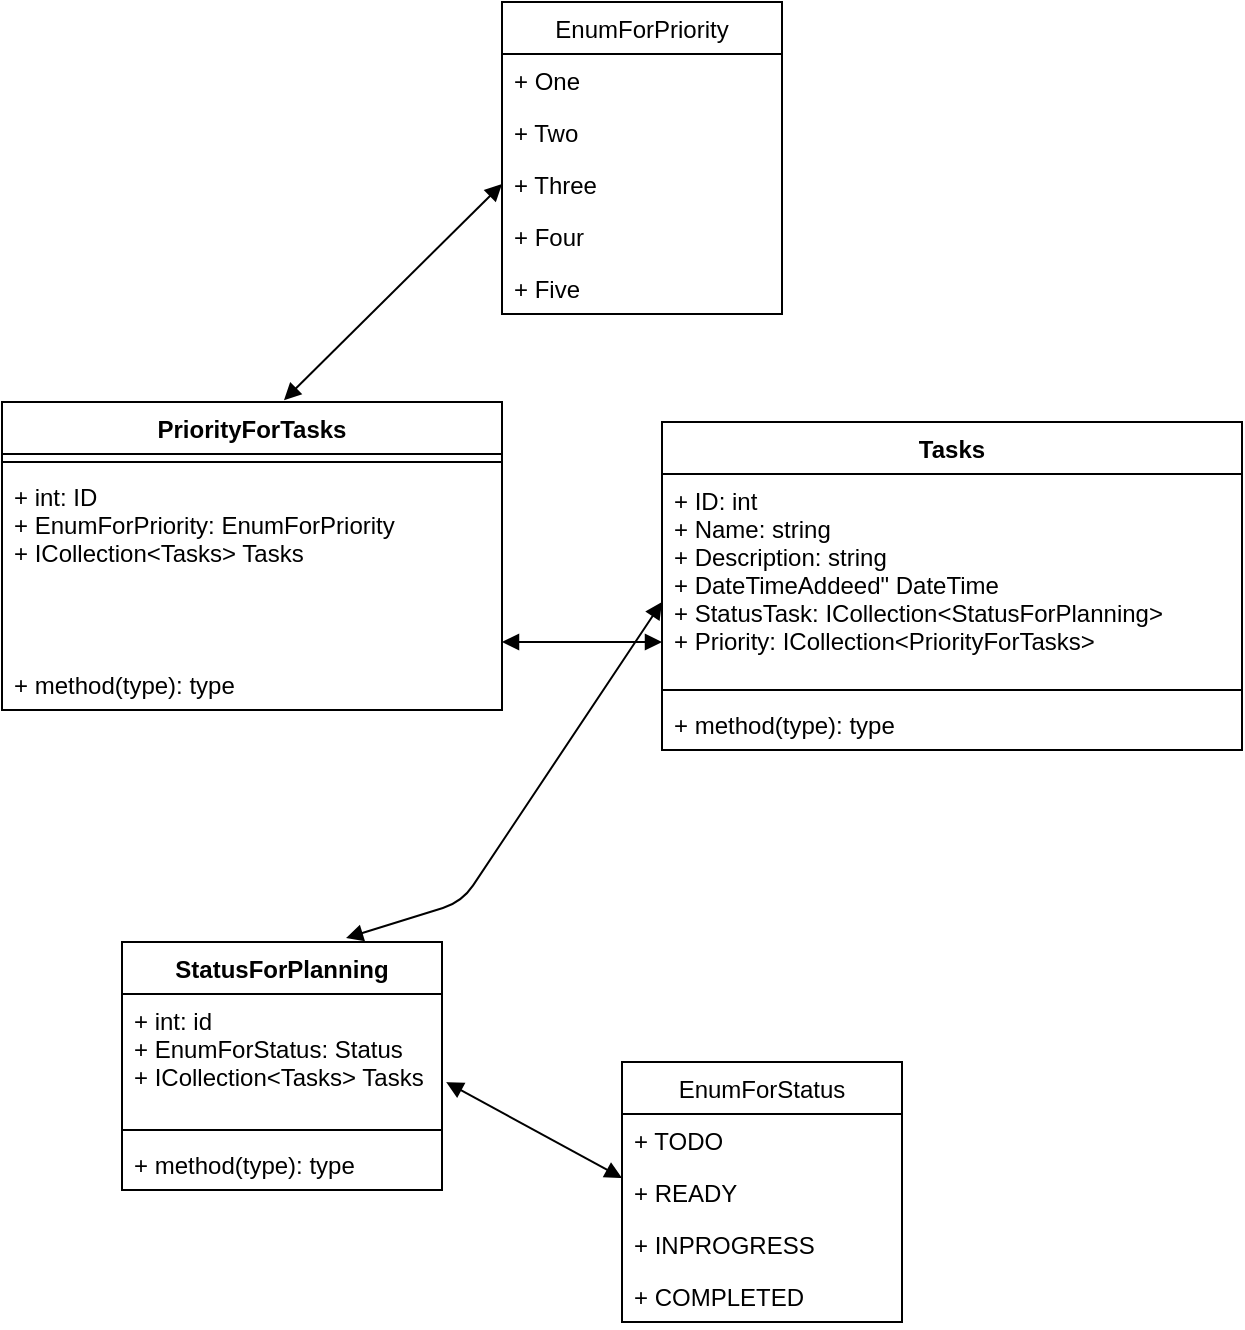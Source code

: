 <mxfile version="14.8.6" type="github">
  <diagram id="5AsgHX92mmCU6WrCQTcH" name="Page-1">
    <mxGraphModel dx="1167" dy="614" grid="1" gridSize="10" guides="1" tooltips="1" connect="1" arrows="1" fold="1" page="1" pageScale="1" pageWidth="1169" pageHeight="826" math="0" shadow="0">
      <root>
        <mxCell id="0" />
        <mxCell id="1" parent="0" />
        <mxCell id="Mc9xWjsOcqE8sQy_kGzG-1" value="PriorityForTasks" style="swimlane;fontStyle=1;align=center;verticalAlign=top;childLayout=stackLayout;horizontal=1;startSize=26;horizontalStack=0;resizeParent=1;resizeParentMax=0;resizeLast=0;collapsible=1;marginBottom=0;" vertex="1" parent="1">
          <mxGeometry x="20" y="220" width="250" height="154" as="geometry" />
        </mxCell>
        <mxCell id="Mc9xWjsOcqE8sQy_kGzG-3" value="" style="line;strokeWidth=1;fillColor=none;align=left;verticalAlign=middle;spacingTop=-1;spacingLeft=3;spacingRight=3;rotatable=0;labelPosition=right;points=[];portConstraint=eastwest;" vertex="1" parent="Mc9xWjsOcqE8sQy_kGzG-1">
          <mxGeometry y="26" width="250" height="8" as="geometry" />
        </mxCell>
        <mxCell id="Mc9xWjsOcqE8sQy_kGzG-2" value="+ int: ID&#xa;+ EnumForPriority: EnumForPriority&#xa;+ ICollection&lt;Tasks&gt; Tasks&#xa;" style="text;strokeColor=none;fillColor=none;align=left;verticalAlign=top;spacingLeft=4;spacingRight=4;overflow=hidden;rotatable=0;points=[[0,0.5],[1,0.5]];portConstraint=eastwest;" vertex="1" parent="Mc9xWjsOcqE8sQy_kGzG-1">
          <mxGeometry y="34" width="250" height="94" as="geometry" />
        </mxCell>
        <mxCell id="Mc9xWjsOcqE8sQy_kGzG-4" value="+ method(type): type" style="text;strokeColor=none;fillColor=none;align=left;verticalAlign=top;spacingLeft=4;spacingRight=4;overflow=hidden;rotatable=0;points=[[0,0.5],[1,0.5]];portConstraint=eastwest;" vertex="1" parent="Mc9xWjsOcqE8sQy_kGzG-1">
          <mxGeometry y="128" width="250" height="26" as="geometry" />
        </mxCell>
        <mxCell id="Mc9xWjsOcqE8sQy_kGzG-6" value="StatusForPlanning" style="swimlane;fontStyle=1;align=center;verticalAlign=top;childLayout=stackLayout;horizontal=1;startSize=26;horizontalStack=0;resizeParent=1;resizeParentMax=0;resizeLast=0;collapsible=1;marginBottom=0;" vertex="1" parent="1">
          <mxGeometry x="80" y="490" width="160" height="124" as="geometry" />
        </mxCell>
        <mxCell id="Mc9xWjsOcqE8sQy_kGzG-7" value="+ int: id&#xa;+ EnumForStatus: Status&#xa;+ ICollection&lt;Tasks&gt; Tasks" style="text;strokeColor=none;fillColor=none;align=left;verticalAlign=top;spacingLeft=4;spacingRight=4;overflow=hidden;rotatable=0;points=[[0,0.5],[1,0.5]];portConstraint=eastwest;" vertex="1" parent="Mc9xWjsOcqE8sQy_kGzG-6">
          <mxGeometry y="26" width="160" height="64" as="geometry" />
        </mxCell>
        <mxCell id="Mc9xWjsOcqE8sQy_kGzG-8" value="" style="line;strokeWidth=1;fillColor=none;align=left;verticalAlign=middle;spacingTop=-1;spacingLeft=3;spacingRight=3;rotatable=0;labelPosition=right;points=[];portConstraint=eastwest;" vertex="1" parent="Mc9xWjsOcqE8sQy_kGzG-6">
          <mxGeometry y="90" width="160" height="8" as="geometry" />
        </mxCell>
        <mxCell id="Mc9xWjsOcqE8sQy_kGzG-9" value="+ method(type): type" style="text;strokeColor=none;fillColor=none;align=left;verticalAlign=top;spacingLeft=4;spacingRight=4;overflow=hidden;rotatable=0;points=[[0,0.5],[1,0.5]];portConstraint=eastwest;" vertex="1" parent="Mc9xWjsOcqE8sQy_kGzG-6">
          <mxGeometry y="98" width="160" height="26" as="geometry" />
        </mxCell>
        <mxCell id="Mc9xWjsOcqE8sQy_kGzG-18" value="Tasks" style="swimlane;fontStyle=1;align=center;verticalAlign=top;childLayout=stackLayout;horizontal=1;startSize=26;horizontalStack=0;resizeParent=1;resizeParentMax=0;resizeLast=0;collapsible=1;marginBottom=0;" vertex="1" parent="1">
          <mxGeometry x="350" y="230" width="290" height="164" as="geometry" />
        </mxCell>
        <mxCell id="Mc9xWjsOcqE8sQy_kGzG-19" value="+ ID: int&#xa;+ Name: string&#xa;+ Description: string&#xa;+ DateTimeAddeed&quot; DateTime&#xa;+ StatusTask: ICollection&lt;StatusForPlanning&gt;&#xa;+ Priority: ICollection&lt;PriorityForTasks&gt;&#xa;" style="text;strokeColor=none;fillColor=none;align=left;verticalAlign=top;spacingLeft=4;spacingRight=4;overflow=hidden;rotatable=0;points=[[0,0.5],[1,0.5]];portConstraint=eastwest;" vertex="1" parent="Mc9xWjsOcqE8sQy_kGzG-18">
          <mxGeometry y="26" width="290" height="104" as="geometry" />
        </mxCell>
        <mxCell id="Mc9xWjsOcqE8sQy_kGzG-20" value="" style="line;strokeWidth=1;fillColor=none;align=left;verticalAlign=middle;spacingTop=-1;spacingLeft=3;spacingRight=3;rotatable=0;labelPosition=right;points=[];portConstraint=eastwest;" vertex="1" parent="Mc9xWjsOcqE8sQy_kGzG-18">
          <mxGeometry y="130" width="290" height="8" as="geometry" />
        </mxCell>
        <mxCell id="Mc9xWjsOcqE8sQy_kGzG-21" value="+ method(type): type" style="text;strokeColor=none;fillColor=none;align=left;verticalAlign=top;spacingLeft=4;spacingRight=4;overflow=hidden;rotatable=0;points=[[0,0.5],[1,0.5]];portConstraint=eastwest;" vertex="1" parent="Mc9xWjsOcqE8sQy_kGzG-18">
          <mxGeometry y="138" width="290" height="26" as="geometry" />
        </mxCell>
        <mxCell id="Mc9xWjsOcqE8sQy_kGzG-23" value="" style="endArrow=block;startArrow=block;endFill=1;startFill=1;html=1;" edge="1" parent="1">
          <mxGeometry width="160" relative="1" as="geometry">
            <mxPoint x="270" y="340" as="sourcePoint" />
            <mxPoint x="350" y="340" as="targetPoint" />
          </mxGeometry>
        </mxCell>
        <mxCell id="Mc9xWjsOcqE8sQy_kGzG-24" value="" style="endArrow=block;startArrow=block;endFill=1;startFill=1;html=1;exitX=0.7;exitY=-0.016;exitDx=0;exitDy=0;exitPerimeter=0;" edge="1" parent="1" source="Mc9xWjsOcqE8sQy_kGzG-6">
          <mxGeometry width="160" relative="1" as="geometry">
            <mxPoint x="260" y="420" as="sourcePoint" />
            <mxPoint x="350" y="320" as="targetPoint" />
            <Array as="points">
              <mxPoint x="250" y="470" />
            </Array>
          </mxGeometry>
        </mxCell>
        <mxCell id="Mc9xWjsOcqE8sQy_kGzG-25" value="EnumForPriority" style="swimlane;fontStyle=0;childLayout=stackLayout;horizontal=1;startSize=26;fillColor=none;horizontalStack=0;resizeParent=1;resizeParentMax=0;resizeLast=0;collapsible=1;marginBottom=0;" vertex="1" parent="1">
          <mxGeometry x="270" y="20" width="140" height="156" as="geometry" />
        </mxCell>
        <mxCell id="Mc9xWjsOcqE8sQy_kGzG-26" value="+ One&#xa;" style="text;strokeColor=none;fillColor=none;align=left;verticalAlign=top;spacingLeft=4;spacingRight=4;overflow=hidden;rotatable=0;points=[[0,0.5],[1,0.5]];portConstraint=eastwest;" vertex="1" parent="Mc9xWjsOcqE8sQy_kGzG-25">
          <mxGeometry y="26" width="140" height="26" as="geometry" />
        </mxCell>
        <mxCell id="Mc9xWjsOcqE8sQy_kGzG-27" value="+ Two&#xa;" style="text;strokeColor=none;fillColor=none;align=left;verticalAlign=top;spacingLeft=4;spacingRight=4;overflow=hidden;rotatable=0;points=[[0,0.5],[1,0.5]];portConstraint=eastwest;" vertex="1" parent="Mc9xWjsOcqE8sQy_kGzG-25">
          <mxGeometry y="52" width="140" height="26" as="geometry" />
        </mxCell>
        <mxCell id="Mc9xWjsOcqE8sQy_kGzG-28" value="+ Three" style="text;strokeColor=none;fillColor=none;align=left;verticalAlign=top;spacingLeft=4;spacingRight=4;overflow=hidden;rotatable=0;points=[[0,0.5],[1,0.5]];portConstraint=eastwest;" vertex="1" parent="Mc9xWjsOcqE8sQy_kGzG-25">
          <mxGeometry y="78" width="140" height="26" as="geometry" />
        </mxCell>
        <mxCell id="Mc9xWjsOcqE8sQy_kGzG-29" value="+ Four" style="text;strokeColor=none;fillColor=none;align=left;verticalAlign=top;spacingLeft=4;spacingRight=4;overflow=hidden;rotatable=0;points=[[0,0.5],[1,0.5]];portConstraint=eastwest;" vertex="1" parent="Mc9xWjsOcqE8sQy_kGzG-25">
          <mxGeometry y="104" width="140" height="26" as="geometry" />
        </mxCell>
        <mxCell id="Mc9xWjsOcqE8sQy_kGzG-30" value="+ Five" style="text;strokeColor=none;fillColor=none;align=left;verticalAlign=top;spacingLeft=4;spacingRight=4;overflow=hidden;rotatable=0;points=[[0,0.5],[1,0.5]];portConstraint=eastwest;" vertex="1" parent="Mc9xWjsOcqE8sQy_kGzG-25">
          <mxGeometry y="130" width="140" height="26" as="geometry" />
        </mxCell>
        <mxCell id="Mc9xWjsOcqE8sQy_kGzG-32" value="" style="endArrow=block;startArrow=block;endFill=1;startFill=1;html=1;entryX=0;entryY=0.5;entryDx=0;entryDy=0;exitX=0.564;exitY=-0.006;exitDx=0;exitDy=0;exitPerimeter=0;" edge="1" parent="1" source="Mc9xWjsOcqE8sQy_kGzG-1" target="Mc9xWjsOcqE8sQy_kGzG-28">
          <mxGeometry width="160" relative="1" as="geometry">
            <mxPoint x="170" y="190" as="sourcePoint" />
            <mxPoint x="330" y="190" as="targetPoint" />
          </mxGeometry>
        </mxCell>
        <mxCell id="Mc9xWjsOcqE8sQy_kGzG-35" value="EnumForStatus" style="swimlane;fontStyle=0;childLayout=stackLayout;horizontal=1;startSize=26;fillColor=none;horizontalStack=0;resizeParent=1;resizeParentMax=0;resizeLast=0;collapsible=1;marginBottom=0;" vertex="1" parent="1">
          <mxGeometry x="330" y="550" width="140" height="130" as="geometry" />
        </mxCell>
        <mxCell id="Mc9xWjsOcqE8sQy_kGzG-36" value="+ TODO" style="text;strokeColor=none;fillColor=none;align=left;verticalAlign=top;spacingLeft=4;spacingRight=4;overflow=hidden;rotatable=0;points=[[0,0.5],[1,0.5]];portConstraint=eastwest;" vertex="1" parent="Mc9xWjsOcqE8sQy_kGzG-35">
          <mxGeometry y="26" width="140" height="26" as="geometry" />
        </mxCell>
        <mxCell id="Mc9xWjsOcqE8sQy_kGzG-37" value="+ READY&#xa;" style="text;strokeColor=none;fillColor=none;align=left;verticalAlign=top;spacingLeft=4;spacingRight=4;overflow=hidden;rotatable=0;points=[[0,0.5],[1,0.5]];portConstraint=eastwest;" vertex="1" parent="Mc9xWjsOcqE8sQy_kGzG-35">
          <mxGeometry y="52" width="140" height="26" as="geometry" />
        </mxCell>
        <mxCell id="Mc9xWjsOcqE8sQy_kGzG-38" value="+ INPROGRESS" style="text;strokeColor=none;fillColor=none;align=left;verticalAlign=top;spacingLeft=4;spacingRight=4;overflow=hidden;rotatable=0;points=[[0,0.5],[1,0.5]];portConstraint=eastwest;" vertex="1" parent="Mc9xWjsOcqE8sQy_kGzG-35">
          <mxGeometry y="78" width="140" height="26" as="geometry" />
        </mxCell>
        <mxCell id="Mc9xWjsOcqE8sQy_kGzG-39" value="+ COMPLETED" style="text;strokeColor=none;fillColor=none;align=left;verticalAlign=top;spacingLeft=4;spacingRight=4;overflow=hidden;rotatable=0;points=[[0,0.5],[1,0.5]];portConstraint=eastwest;" vertex="1" parent="Mc9xWjsOcqE8sQy_kGzG-35">
          <mxGeometry y="104" width="140" height="26" as="geometry" />
        </mxCell>
        <mxCell id="Mc9xWjsOcqE8sQy_kGzG-41" value="" style="endArrow=block;startArrow=block;endFill=1;startFill=1;html=1;entryX=0;entryY=1.231;entryDx=0;entryDy=0;entryPerimeter=0;exitX=1.013;exitY=0.688;exitDx=0;exitDy=0;exitPerimeter=0;" edge="1" parent="1" source="Mc9xWjsOcqE8sQy_kGzG-7" target="Mc9xWjsOcqE8sQy_kGzG-36">
          <mxGeometry width="160" relative="1" as="geometry">
            <mxPoint x="170" y="450" as="sourcePoint" />
            <mxPoint x="330" y="450" as="targetPoint" />
          </mxGeometry>
        </mxCell>
      </root>
    </mxGraphModel>
  </diagram>
</mxfile>
